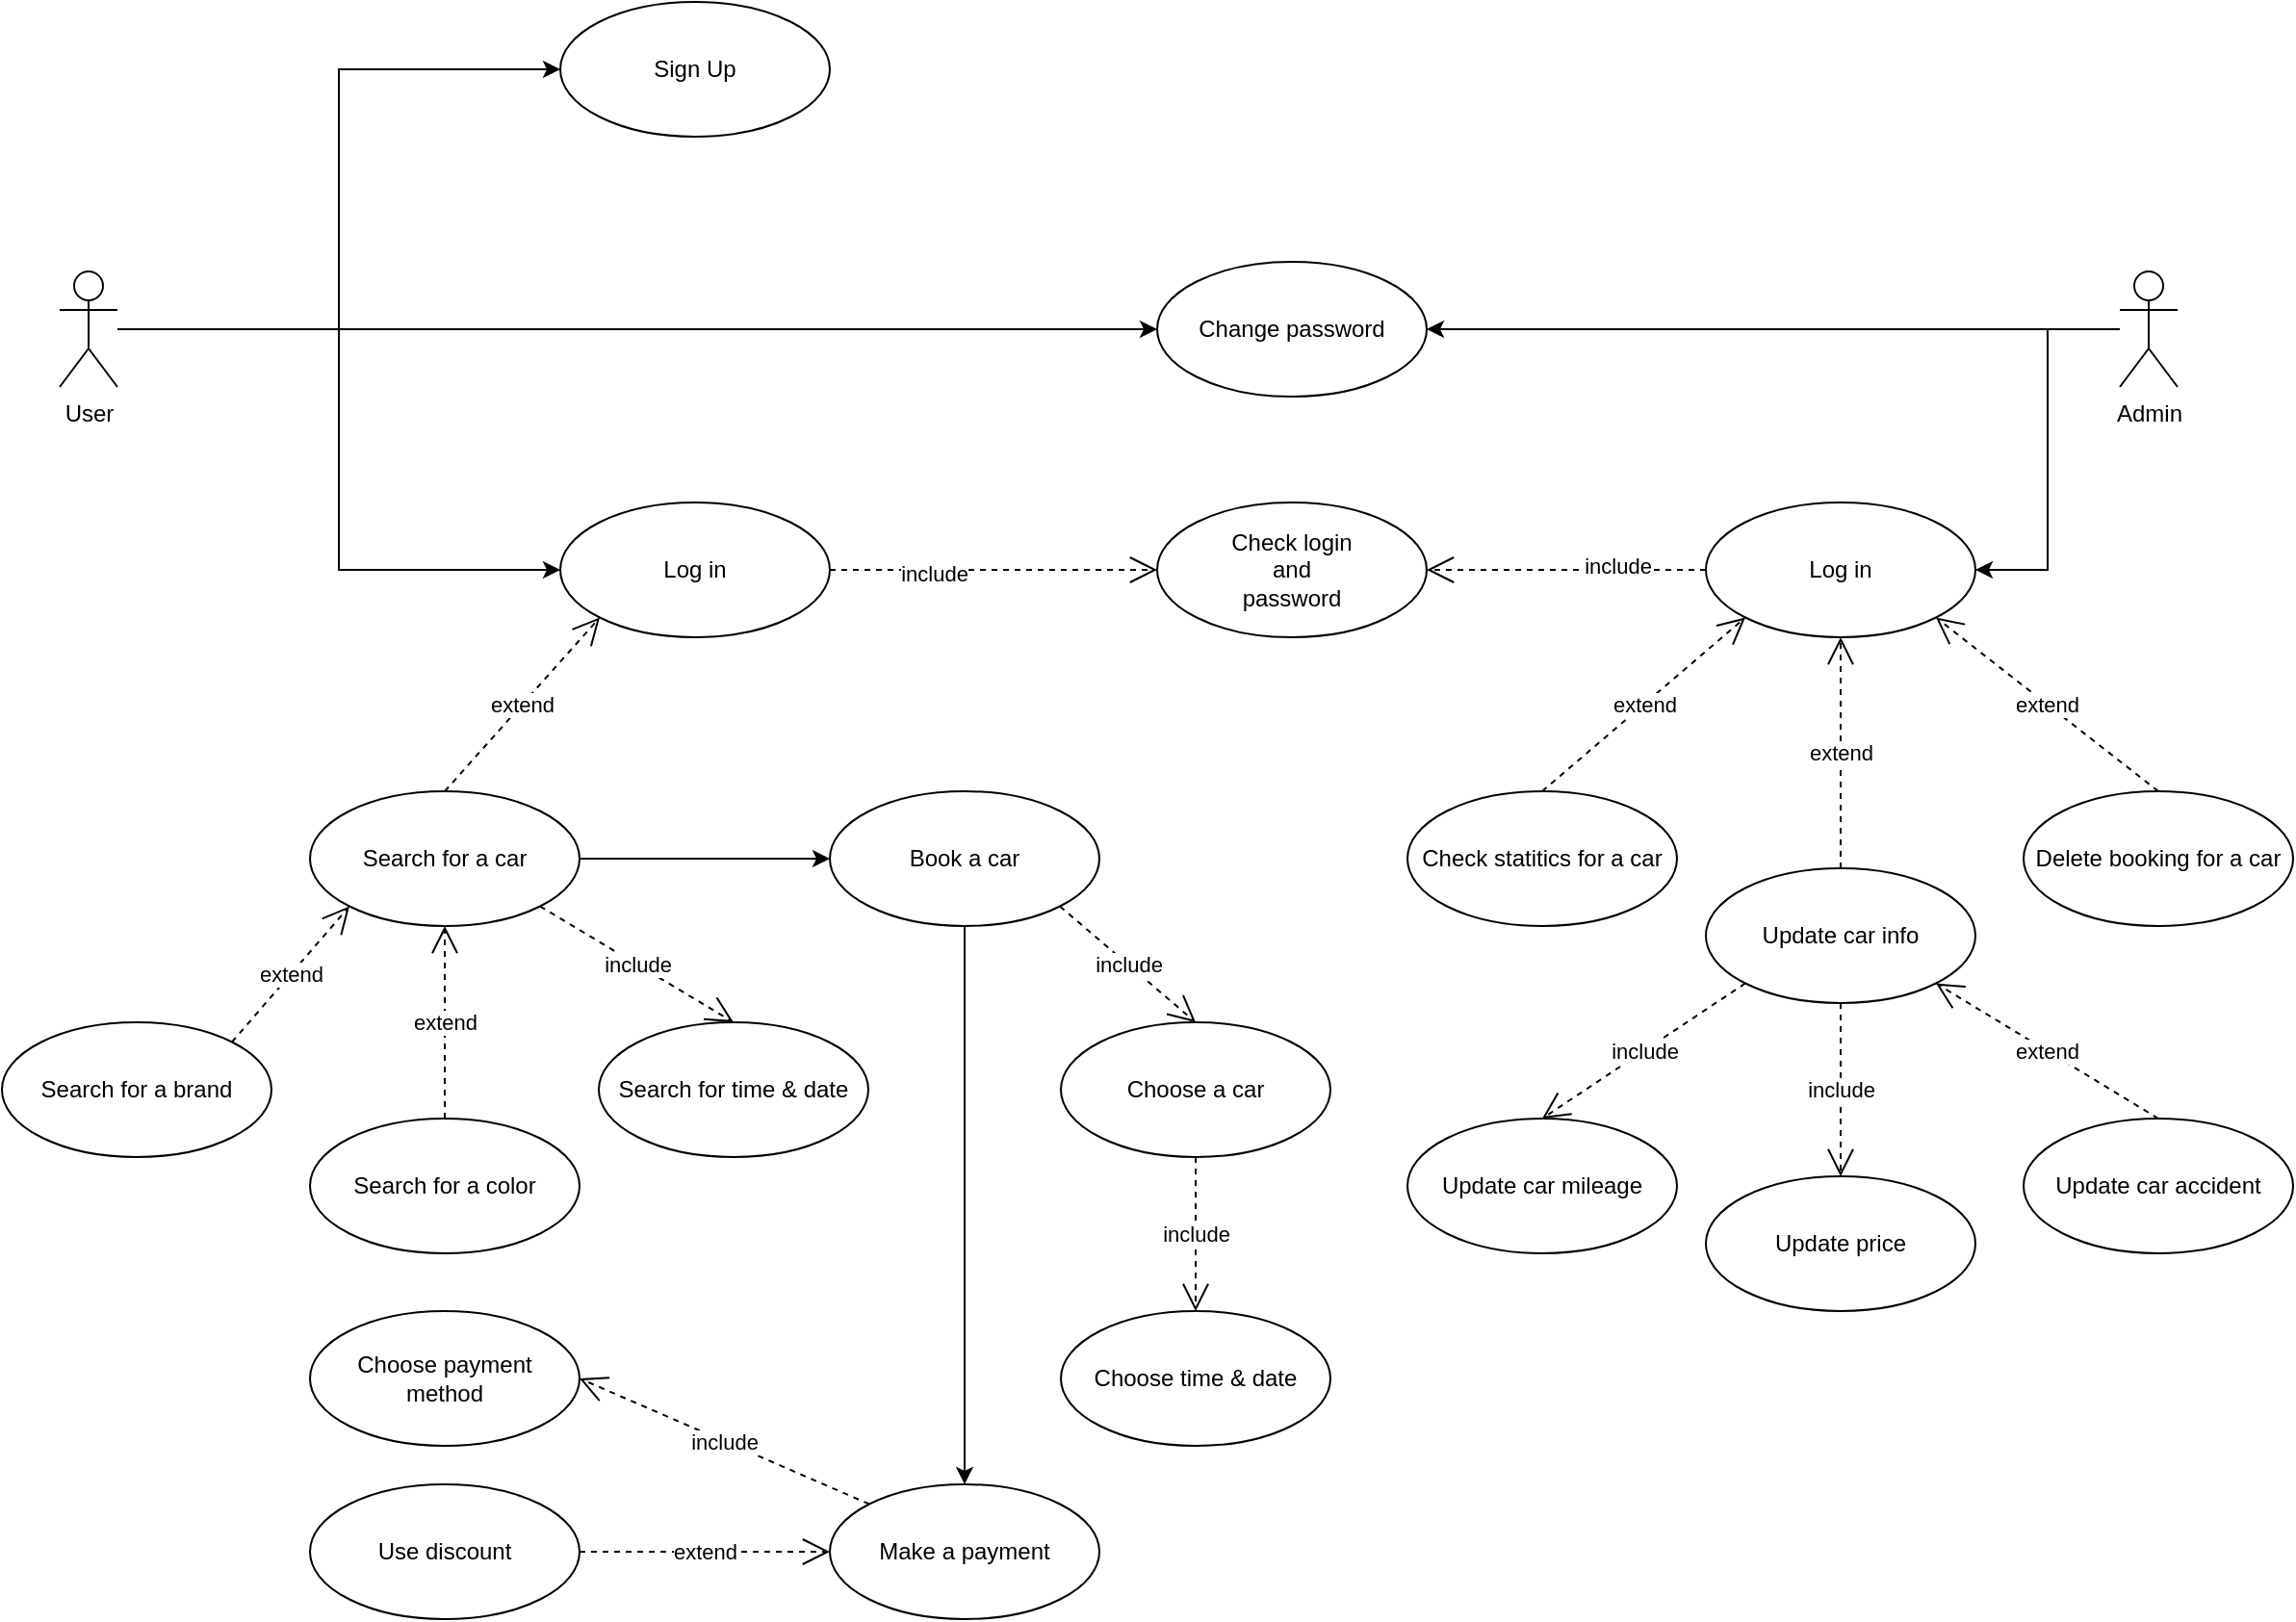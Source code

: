 <mxfile version="24.0.5" type="github">
  <diagram name="Страница — 1" id="i8zNkXIiNoqrECvs6eLQ">
    <mxGraphModel dx="1922" dy="789" grid="1" gridSize="10" guides="1" tooltips="1" connect="1" arrows="1" fold="1" page="1" pageScale="1" pageWidth="827" pageHeight="1169" math="0" shadow="0">
      <root>
        <mxCell id="0" />
        <mxCell id="1" parent="0" />
        <mxCell id="PY8-zzJLrinR_7YL56Uw-25" style="edgeStyle=orthogonalEdgeStyle;rounded=0;orthogonalLoop=1;jettySize=auto;html=1;entryX=1;entryY=0.5;entryDx=0;entryDy=0;" edge="1" parent="1" source="hjEXbLC9rCIe3JkII74A-2" target="PY8-zzJLrinR_7YL56Uw-22">
          <mxGeometry relative="1" as="geometry" />
        </mxCell>
        <mxCell id="PY8-zzJLrinR_7YL56Uw-27" style="edgeStyle=orthogonalEdgeStyle;rounded=0;orthogonalLoop=1;jettySize=auto;html=1;entryX=1;entryY=0.5;entryDx=0;entryDy=0;" edge="1" parent="1" source="hjEXbLC9rCIe3JkII74A-2" target="PY8-zzJLrinR_7YL56Uw-26">
          <mxGeometry relative="1" as="geometry" />
        </mxCell>
        <mxCell id="hjEXbLC9rCIe3JkII74A-2" value="Admin" style="shape=umlActor;verticalLabelPosition=bottom;verticalAlign=top;html=1;outlineConnect=0;" parent="1" vertex="1">
          <mxGeometry x="1110" y="260" width="30" height="60" as="geometry" />
        </mxCell>
        <mxCell id="hjEXbLC9rCIe3JkII74A-17" value="Make a payment" style="ellipse;whiteSpace=wrap;html=1;" parent="1" vertex="1">
          <mxGeometry x="440" y="890" width="140" height="70" as="geometry" />
        </mxCell>
        <mxCell id="hjEXbLC9rCIe3JkII74A-18" value="Use discount" style="ellipse;whiteSpace=wrap;html=1;" parent="1" vertex="1">
          <mxGeometry x="170" y="890" width="140" height="70" as="geometry" />
        </mxCell>
        <mxCell id="hjEXbLC9rCIe3JkII74A-19" value="extend" style="endArrow=open;endSize=12;dashed=1;html=1;rounded=0;exitX=1;exitY=0.5;exitDx=0;exitDy=0;entryX=0;entryY=0.5;entryDx=0;entryDy=0;exitPerimeter=0;" parent="1" source="hjEXbLC9rCIe3JkII74A-18" target="hjEXbLC9rCIe3JkII74A-17" edge="1">
          <mxGeometry width="160" relative="1" as="geometry">
            <mxPoint x="710" y="480" as="sourcePoint" />
            <mxPoint x="870" y="480" as="targetPoint" />
          </mxGeometry>
        </mxCell>
        <mxCell id="hjEXbLC9rCIe3JkII74A-20" value="Choose&amp;nbsp;payment &lt;br&gt;method" style="ellipse;whiteSpace=wrap;html=1;" parent="1" vertex="1">
          <mxGeometry x="170" y="800" width="140" height="70" as="geometry" />
        </mxCell>
        <mxCell id="hjEXbLC9rCIe3JkII74A-22" value="include" style="endArrow=open;endSize=12;dashed=1;html=1;rounded=0;exitX=0;exitY=0;exitDx=0;exitDy=0;entryX=1;entryY=0.5;entryDx=0;entryDy=0;" parent="1" source="hjEXbLC9rCIe3JkII74A-17" target="hjEXbLC9rCIe3JkII74A-20" edge="1">
          <mxGeometry width="160" relative="1" as="geometry">
            <mxPoint x="680" y="700" as="sourcePoint" />
            <mxPoint x="839" y="633" as="targetPoint" />
          </mxGeometry>
        </mxCell>
        <mxCell id="PY8-zzJLrinR_7YL56Uw-15" style="edgeStyle=orthogonalEdgeStyle;rounded=0;orthogonalLoop=1;jettySize=auto;html=1;entryX=0;entryY=0.5;entryDx=0;entryDy=0;" edge="1" parent="1" source="hjEXbLC9rCIe3JkII74A-23" target="PY8-zzJLrinR_7YL56Uw-6">
          <mxGeometry relative="1" as="geometry" />
        </mxCell>
        <mxCell id="PY8-zzJLrinR_7YL56Uw-16" style="edgeStyle=orthogonalEdgeStyle;rounded=0;orthogonalLoop=1;jettySize=auto;html=1;entryX=0;entryY=0.5;entryDx=0;entryDy=0;" edge="1" parent="1" source="hjEXbLC9rCIe3JkII74A-23" target="PY8-zzJLrinR_7YL56Uw-1">
          <mxGeometry relative="1" as="geometry" />
        </mxCell>
        <mxCell id="PY8-zzJLrinR_7YL56Uw-28" style="edgeStyle=orthogonalEdgeStyle;rounded=0;orthogonalLoop=1;jettySize=auto;html=1;entryX=0;entryY=0.5;entryDx=0;entryDy=0;" edge="1" parent="1" source="hjEXbLC9rCIe3JkII74A-23" target="PY8-zzJLrinR_7YL56Uw-26">
          <mxGeometry relative="1" as="geometry" />
        </mxCell>
        <mxCell id="hjEXbLC9rCIe3JkII74A-23" value="User" style="shape=umlActor;verticalLabelPosition=bottom;verticalAlign=top;html=1;outlineConnect=0;" parent="1" vertex="1">
          <mxGeometry x="40" y="260" width="30" height="60" as="geometry" />
        </mxCell>
        <mxCell id="PY8-zzJLrinR_7YL56Uw-12" style="edgeStyle=orthogonalEdgeStyle;rounded=0;orthogonalLoop=1;jettySize=auto;html=1;entryX=0;entryY=0.5;entryDx=0;entryDy=0;" edge="1" parent="1" source="hjEXbLC9rCIe3JkII74A-28" target="hjEXbLC9rCIe3JkII74A-36">
          <mxGeometry relative="1" as="geometry" />
        </mxCell>
        <mxCell id="hjEXbLC9rCIe3JkII74A-28" value="Search for a car" style="ellipse;whiteSpace=wrap;html=1;" parent="1" vertex="1">
          <mxGeometry x="170" y="530" width="140" height="70" as="geometry" />
        </mxCell>
        <mxCell id="hjEXbLC9rCIe3JkII74A-30" value="Search for a color" style="ellipse;whiteSpace=wrap;html=1;" parent="1" vertex="1">
          <mxGeometry x="170" y="700" width="140" height="70" as="geometry" />
        </mxCell>
        <mxCell id="hjEXbLC9rCIe3JkII74A-31" value="Search for time &amp;amp; date" style="ellipse;whiteSpace=wrap;html=1;" parent="1" vertex="1">
          <mxGeometry x="320" y="650" width="140" height="70" as="geometry" />
        </mxCell>
        <mxCell id="hjEXbLC9rCIe3JkII74A-32" value="Search for a brand" style="ellipse;whiteSpace=wrap;html=1;" parent="1" vertex="1">
          <mxGeometry x="10" y="650" width="140" height="70" as="geometry" />
        </mxCell>
        <mxCell id="hjEXbLC9rCIe3JkII74A-33" value="include" style="endArrow=open;endSize=12;dashed=1;html=1;rounded=0;exitX=1;exitY=1;exitDx=0;exitDy=0;entryX=0.5;entryY=0;entryDx=0;entryDy=0;" parent="1" source="hjEXbLC9rCIe3JkII74A-28" target="hjEXbLC9rCIe3JkII74A-31" edge="1">
          <mxGeometry width="160" relative="1" as="geometry">
            <mxPoint x="312" y="880" as="sourcePoint" />
            <mxPoint x="200" y="942" as="targetPoint" />
          </mxGeometry>
        </mxCell>
        <mxCell id="hjEXbLC9rCIe3JkII74A-34" value="extend" style="endArrow=open;endSize=12;dashed=1;html=1;rounded=0;exitX=0.5;exitY=0;exitDx=0;exitDy=0;entryX=0.5;entryY=1;entryDx=0;entryDy=0;" parent="1" source="hjEXbLC9rCIe3JkII74A-30" target="hjEXbLC9rCIe3JkII74A-28" edge="1">
          <mxGeometry width="160" relative="1" as="geometry">
            <mxPoint x="410" y="1045" as="sourcePoint" />
            <mxPoint x="320" y="1025" as="targetPoint" />
          </mxGeometry>
        </mxCell>
        <mxCell id="hjEXbLC9rCIe3JkII74A-35" value="extend" style="endArrow=open;endSize=12;dashed=1;html=1;rounded=0;exitX=1;exitY=0;exitDx=0;exitDy=0;entryX=0;entryY=1;entryDx=0;entryDy=0;" parent="1" source="hjEXbLC9rCIe3JkII74A-32" target="hjEXbLC9rCIe3JkII74A-28" edge="1">
          <mxGeometry width="160" relative="1" as="geometry">
            <mxPoint x="300" y="760" as="sourcePoint" />
            <mxPoint x="229" y="810" as="targetPoint" />
          </mxGeometry>
        </mxCell>
        <mxCell id="hjEXbLC9rCIe3JkII74A-38" style="edgeStyle=orthogonalEdgeStyle;rounded=0;orthogonalLoop=1;jettySize=auto;html=1;entryX=0.5;entryY=0;entryDx=0;entryDy=0;exitX=0.5;exitY=1;exitDx=0;exitDy=0;" parent="1" source="hjEXbLC9rCIe3JkII74A-36" target="hjEXbLC9rCIe3JkII74A-17" edge="1">
          <mxGeometry relative="1" as="geometry">
            <mxPoint x="1010" y="510" as="targetPoint" />
          </mxGeometry>
        </mxCell>
        <mxCell id="hjEXbLC9rCIe3JkII74A-36" value="Book a car" style="ellipse;whiteSpace=wrap;html=1;" parent="1" vertex="1">
          <mxGeometry x="440" y="530" width="140" height="70" as="geometry" />
        </mxCell>
        <mxCell id="hjEXbLC9rCIe3JkII74A-39" value="Choose a car" style="ellipse;whiteSpace=wrap;html=1;" parent="1" vertex="1">
          <mxGeometry x="560" y="650" width="140" height="70" as="geometry" />
        </mxCell>
        <mxCell id="hjEXbLC9rCIe3JkII74A-41" value="include" style="endArrow=open;endSize=12;dashed=1;html=1;rounded=0;exitX=1;exitY=1;exitDx=0;exitDy=0;entryX=0.5;entryY=0;entryDx=0;entryDy=0;" parent="1" source="hjEXbLC9rCIe3JkII74A-36" target="hjEXbLC9rCIe3JkII74A-39" edge="1">
          <mxGeometry width="160" relative="1" as="geometry">
            <mxPoint x="595" y="510" as="sourcePoint" />
            <mxPoint x="705" y="470" as="targetPoint" />
          </mxGeometry>
        </mxCell>
        <mxCell id="hjEXbLC9rCIe3JkII74A-42" value="Choose time &amp;amp; date" style="ellipse;whiteSpace=wrap;html=1;" parent="1" vertex="1">
          <mxGeometry x="560" y="800" width="140" height="70" as="geometry" />
        </mxCell>
        <mxCell id="hjEXbLC9rCIe3JkII74A-43" value="include" style="endArrow=open;endSize=12;dashed=1;html=1;rounded=0;exitX=0.5;exitY=1;exitDx=0;exitDy=0;entryX=0.5;entryY=0;entryDx=0;entryDy=0;" parent="1" source="hjEXbLC9rCIe3JkII74A-39" target="hjEXbLC9rCIe3JkII74A-42" edge="1">
          <mxGeometry width="160" relative="1" as="geometry">
            <mxPoint x="760" y="540" as="sourcePoint" />
            <mxPoint x="861" y="450" as="targetPoint" />
          </mxGeometry>
        </mxCell>
        <mxCell id="PY8-zzJLrinR_7YL56Uw-1" value="Log in" style="ellipse;whiteSpace=wrap;html=1;" vertex="1" parent="1">
          <mxGeometry x="300" y="380" width="140" height="70" as="geometry" />
        </mxCell>
        <mxCell id="PY8-zzJLrinR_7YL56Uw-3" value="Check login&lt;br&gt;and&lt;br&gt;password" style="ellipse;whiteSpace=wrap;html=1;" vertex="1" parent="1">
          <mxGeometry x="610" y="380" width="140" height="70" as="geometry" />
        </mxCell>
        <mxCell id="PY8-zzJLrinR_7YL56Uw-5" value="include" style="endArrow=open;endSize=12;dashed=1;html=1;rounded=0;entryX=0;entryY=0.5;entryDx=0;entryDy=0;" edge="1" parent="1" source="PY8-zzJLrinR_7YL56Uw-1" target="PY8-zzJLrinR_7YL56Uw-3">
          <mxGeometry x="-0.367" y="-2" width="160" relative="1" as="geometry">
            <mxPoint x="355" y="480" as="sourcePoint" />
            <mxPoint x="473" y="390" as="targetPoint" />
            <mxPoint as="offset" />
          </mxGeometry>
        </mxCell>
        <mxCell id="PY8-zzJLrinR_7YL56Uw-6" value="Sign Up" style="ellipse;whiteSpace=wrap;html=1;" vertex="1" parent="1">
          <mxGeometry x="300" y="120" width="140" height="70" as="geometry" />
        </mxCell>
        <mxCell id="PY8-zzJLrinR_7YL56Uw-11" value="extend" style="endArrow=open;endSize=12;dashed=1;html=1;rounded=0;exitX=0.5;exitY=0;exitDx=0;exitDy=0;entryX=0;entryY=1;entryDx=0;entryDy=0;" edge="1" parent="1" source="hjEXbLC9rCIe3JkII74A-28" target="PY8-zzJLrinR_7YL56Uw-1">
          <mxGeometry width="160" relative="1" as="geometry">
            <mxPoint x="380" y="560" as="sourcePoint" />
            <mxPoint x="287" y="460" as="targetPoint" />
          </mxGeometry>
        </mxCell>
        <mxCell id="PY8-zzJLrinR_7YL56Uw-22" value="Log in" style="ellipse;whiteSpace=wrap;html=1;" vertex="1" parent="1">
          <mxGeometry x="895" y="380" width="140" height="70" as="geometry" />
        </mxCell>
        <mxCell id="PY8-zzJLrinR_7YL56Uw-23" value="include" style="endArrow=open;endSize=12;dashed=1;html=1;rounded=0;entryX=1;entryY=0.5;entryDx=0;entryDy=0;" edge="1" parent="1" source="PY8-zzJLrinR_7YL56Uw-22" target="PY8-zzJLrinR_7YL56Uw-3">
          <mxGeometry x="-0.367" y="-2" width="160" relative="1" as="geometry">
            <mxPoint x="882" y="505" as="sourcePoint" />
            <mxPoint x="1147" y="325" as="targetPoint" />
            <mxPoint as="offset" />
          </mxGeometry>
        </mxCell>
        <mxCell id="PY8-zzJLrinR_7YL56Uw-26" value="Change password" style="ellipse;whiteSpace=wrap;html=1;" vertex="1" parent="1">
          <mxGeometry x="610" y="255" width="140" height="70" as="geometry" />
        </mxCell>
        <mxCell id="PY8-zzJLrinR_7YL56Uw-29" value="Check statitics for a car" style="ellipse;whiteSpace=wrap;html=1;" vertex="1" parent="1">
          <mxGeometry x="740" y="530" width="140" height="70" as="geometry" />
        </mxCell>
        <mxCell id="PY8-zzJLrinR_7YL56Uw-30" value="extend" style="endArrow=open;endSize=12;dashed=1;html=1;rounded=0;exitX=0.5;exitY=0;exitDx=0;exitDy=0;entryX=0;entryY=1;entryDx=0;entryDy=0;" edge="1" parent="1" source="PY8-zzJLrinR_7YL56Uw-29" target="PY8-zzJLrinR_7YL56Uw-22">
          <mxGeometry width="160" relative="1" as="geometry">
            <mxPoint x="1130" y="680" as="sourcePoint" />
            <mxPoint x="1130" y="580" as="targetPoint" />
          </mxGeometry>
        </mxCell>
        <mxCell id="PY8-zzJLrinR_7YL56Uw-31" value="Delete booking for a car" style="ellipse;whiteSpace=wrap;html=1;" vertex="1" parent="1">
          <mxGeometry x="1060" y="530" width="140" height="70" as="geometry" />
        </mxCell>
        <mxCell id="PY8-zzJLrinR_7YL56Uw-32" value="extend" style="endArrow=open;endSize=12;dashed=1;html=1;rounded=0;exitX=0.5;exitY=0;exitDx=0;exitDy=0;entryX=1;entryY=1;entryDx=0;entryDy=0;" edge="1" parent="1" source="PY8-zzJLrinR_7YL56Uw-31" target="PY8-zzJLrinR_7YL56Uw-22">
          <mxGeometry width="160" relative="1" as="geometry">
            <mxPoint x="820" y="540" as="sourcePoint" />
            <mxPoint x="926" y="450" as="targetPoint" />
          </mxGeometry>
        </mxCell>
        <mxCell id="PY8-zzJLrinR_7YL56Uw-33" value="Update car info" style="ellipse;whiteSpace=wrap;html=1;" vertex="1" parent="1">
          <mxGeometry x="895" y="570" width="140" height="70" as="geometry" />
        </mxCell>
        <mxCell id="PY8-zzJLrinR_7YL56Uw-34" value="extend" style="endArrow=open;endSize=12;dashed=1;html=1;rounded=0;exitX=0.5;exitY=0;exitDx=0;exitDy=0;entryX=0.5;entryY=1;entryDx=0;entryDy=0;" edge="1" parent="1" source="PY8-zzJLrinR_7YL56Uw-33" target="PY8-zzJLrinR_7YL56Uw-22">
          <mxGeometry width="160" relative="1" as="geometry">
            <mxPoint x="1140" y="540" as="sourcePoint" />
            <mxPoint x="1024" y="450" as="targetPoint" />
          </mxGeometry>
        </mxCell>
        <mxCell id="PY8-zzJLrinR_7YL56Uw-35" value="Update&amp;nbsp;car mileage" style="ellipse;whiteSpace=wrap;html=1;" vertex="1" parent="1">
          <mxGeometry x="740" y="700" width="140" height="70" as="geometry" />
        </mxCell>
        <mxCell id="PY8-zzJLrinR_7YL56Uw-36" value="Update price" style="ellipse;whiteSpace=wrap;html=1;" vertex="1" parent="1">
          <mxGeometry x="895" y="730" width="140" height="70" as="geometry" />
        </mxCell>
        <mxCell id="PY8-zzJLrinR_7YL56Uw-37" value="Update car accident" style="ellipse;whiteSpace=wrap;html=1;" vertex="1" parent="1">
          <mxGeometry x="1060" y="700" width="140" height="70" as="geometry" />
        </mxCell>
        <mxCell id="PY8-zzJLrinR_7YL56Uw-38" value="extend" style="endArrow=open;endSize=12;dashed=1;html=1;rounded=0;exitX=0.5;exitY=0;exitDx=0;exitDy=0;entryX=1;entryY=1;entryDx=0;entryDy=0;" edge="1" parent="1" source="PY8-zzJLrinR_7YL56Uw-37" target="PY8-zzJLrinR_7YL56Uw-33">
          <mxGeometry width="160" relative="1" as="geometry">
            <mxPoint x="1124.5" y="750" as="sourcePoint" />
            <mxPoint x="1124.5" y="630" as="targetPoint" />
          </mxGeometry>
        </mxCell>
        <mxCell id="PY8-zzJLrinR_7YL56Uw-39" value="include" style="endArrow=open;endSize=12;dashed=1;html=1;rounded=0;exitX=0;exitY=1;exitDx=0;exitDy=0;entryX=0.5;entryY=0;entryDx=0;entryDy=0;" edge="1" parent="1" source="PY8-zzJLrinR_7YL56Uw-33" target="PY8-zzJLrinR_7YL56Uw-35">
          <mxGeometry width="160" relative="1" as="geometry">
            <mxPoint x="830" y="610" as="sourcePoint" />
            <mxPoint x="830" y="690" as="targetPoint" />
          </mxGeometry>
        </mxCell>
        <mxCell id="PY8-zzJLrinR_7YL56Uw-40" value="include" style="endArrow=open;endSize=12;dashed=1;html=1;rounded=0;exitX=0.5;exitY=1;exitDx=0;exitDy=0;entryX=0.5;entryY=0;entryDx=0;entryDy=0;" edge="1" parent="1" source="PY8-zzJLrinR_7YL56Uw-33" target="PY8-zzJLrinR_7YL56Uw-36">
          <mxGeometry width="160" relative="1" as="geometry">
            <mxPoint x="926" y="640" as="sourcePoint" />
            <mxPoint x="940" y="680" as="targetPoint" />
          </mxGeometry>
        </mxCell>
      </root>
    </mxGraphModel>
  </diagram>
</mxfile>
